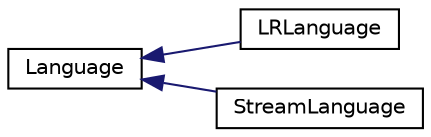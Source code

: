 digraph "Graphical Class Hierarchy"
{
 // LATEX_PDF_SIZE
  edge [fontname="Helvetica",fontsize="10",labelfontname="Helvetica",labelfontsize="10"];
  node [fontname="Helvetica",fontsize="10",shape=record];
  rankdir="LR";
  Node0 [label="Language",height=0.2,width=0.4,color="black", fillcolor="white", style="filled",URL="$classLanguage.html",tooltip="A language object manages parsing and per-language metadata."];
  Node0 -> Node1 [dir="back",color="midnightblue",fontsize="10",style="solid",fontname="Helvetica"];
  Node1 [label="LRLanguage",height=0.2,width=0.4,color="black", fillcolor="white", style="filled",URL="$classLRLanguage.html",tooltip="A subclass of Language for use with Lezer LR parsers parsers."];
  Node0 -> Node2 [dir="back",color="midnightblue",fontsize="10",style="solid",fontname="Helvetica"];
  Node2 [label="StreamLanguage",height=0.2,width=0.4,color="black", fillcolor="white", style="filled",URL="$classStreamLanguage.html",tooltip="A language class based on a CodeMirror 5-style streaming parser."];
}
